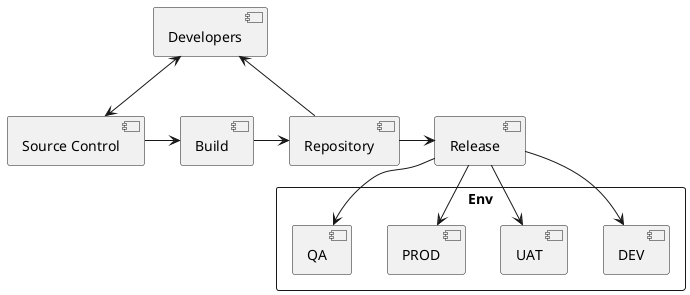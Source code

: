 @startuml "nexus-architectue"

[Source Control] as sourceControl

[Build] as build

[Developers] as developer

[Repository] as repository

[Release] as release 

rectangle "Env" as env {
    [DEV]
    [QA]
    [UAT]
    [PROD]
}

sourceControl -r-> build
build -r-> repository

sourceControl <-u-> developer

developer <-r- repository

repository -r-> release

release -r-> DEV
release -d-> QA
release -r-> UAT
release -r-> PROD

@enduml